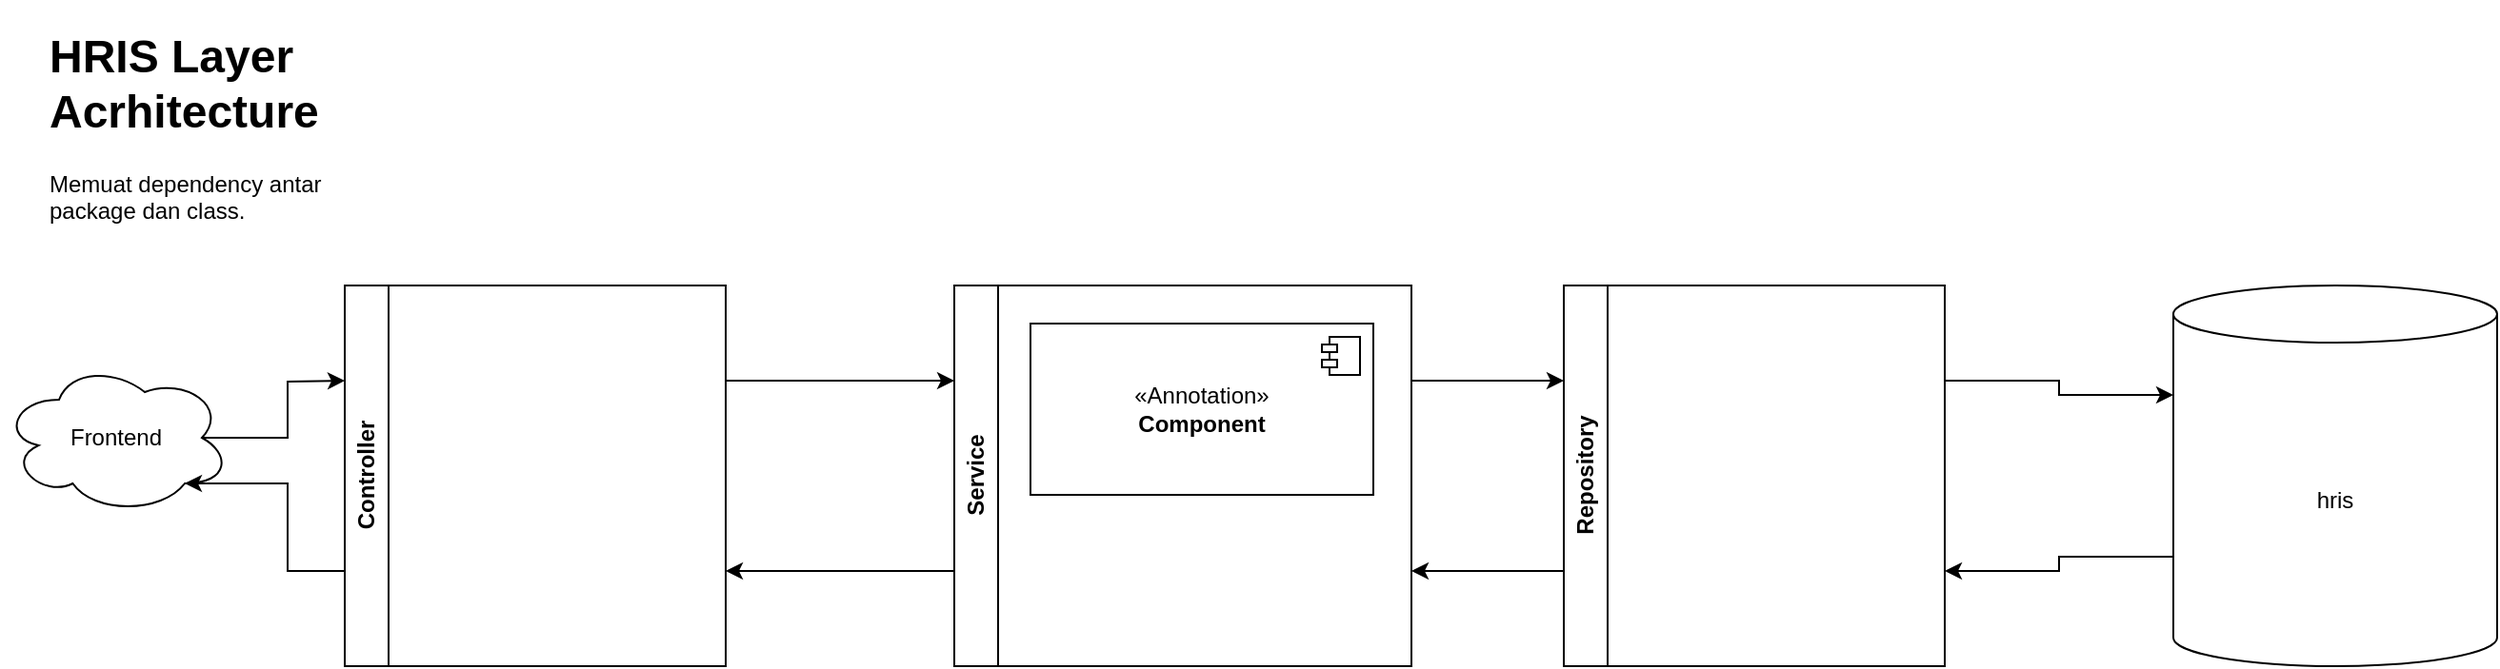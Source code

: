 <mxfile version="22.1.5" type="github" pages="2">
  <diagram name="Layer Architecture" id="UCrYf236vS9NTEXYpIBE">
    <mxGraphModel dx="2049" dy="1261" grid="1" gridSize="10" guides="1" tooltips="1" connect="1" arrows="1" fold="1" page="1" pageScale="1" pageWidth="1169" pageHeight="827" math="0" shadow="0">
      <root>
        <mxCell id="0" />
        <mxCell id="1" parent="0" />
        <mxCell id="ccGiKAOtUAh71gRQas-K-1" style="edgeStyle=orthogonalEdgeStyle;rounded=0;orthogonalLoop=1;jettySize=auto;html=1;exitX=1;exitY=0.25;exitDx=0;exitDy=0;entryX=0;entryY=0.25;entryDx=0;entryDy=0;" edge="1" parent="1" source="3Y9ApGFQtoccB5MLMESt-1" target="3Y9ApGFQtoccB5MLMESt-2">
          <mxGeometry relative="1" as="geometry" />
        </mxCell>
        <mxCell id="3Y9ApGFQtoccB5MLMESt-1" value="Controller" style="swimlane;horizontal=0;whiteSpace=wrap;html=1;" vertex="1" parent="1">
          <mxGeometry x="40" y="80" width="200" height="200" as="geometry" />
        </mxCell>
        <mxCell id="ccGiKAOtUAh71gRQas-K-2" style="edgeStyle=orthogonalEdgeStyle;rounded=0;orthogonalLoop=1;jettySize=auto;html=1;exitX=0;exitY=0.75;exitDx=0;exitDy=0;entryX=1;entryY=0.75;entryDx=0;entryDy=0;" edge="1" parent="1" source="3Y9ApGFQtoccB5MLMESt-2" target="3Y9ApGFQtoccB5MLMESt-1">
          <mxGeometry relative="1" as="geometry" />
        </mxCell>
        <mxCell id="ccGiKAOtUAh71gRQas-K-3" style="edgeStyle=orthogonalEdgeStyle;rounded=0;orthogonalLoop=1;jettySize=auto;html=1;exitX=1;exitY=0.25;exitDx=0;exitDy=0;entryX=0;entryY=0.25;entryDx=0;entryDy=0;" edge="1" parent="1" source="3Y9ApGFQtoccB5MLMESt-2" target="3Y9ApGFQtoccB5MLMESt-3">
          <mxGeometry relative="1" as="geometry" />
        </mxCell>
        <mxCell id="3Y9ApGFQtoccB5MLMESt-2" value="Service" style="swimlane;horizontal=0;whiteSpace=wrap;html=1;" vertex="1" parent="1">
          <mxGeometry x="360" y="80" width="240" height="200" as="geometry" />
        </mxCell>
        <mxCell id="ccGiKAOtUAh71gRQas-K-10" value="&amp;laquo;Annotation&amp;raquo;&lt;br/&gt;&lt;b&gt;Component&lt;/b&gt;" style="html=1;dropTarget=0;whiteSpace=wrap;" vertex="1" parent="3Y9ApGFQtoccB5MLMESt-2">
          <mxGeometry x="40" y="20" width="180" height="90" as="geometry" />
        </mxCell>
        <mxCell id="ccGiKAOtUAh71gRQas-K-11" value="" style="shape=module;jettyWidth=8;jettyHeight=4;" vertex="1" parent="ccGiKAOtUAh71gRQas-K-10">
          <mxGeometry x="1" width="20" height="20" relative="1" as="geometry">
            <mxPoint x="-27" y="7" as="offset" />
          </mxGeometry>
        </mxCell>
        <mxCell id="ccGiKAOtUAh71gRQas-K-4" style="edgeStyle=orthogonalEdgeStyle;rounded=0;orthogonalLoop=1;jettySize=auto;html=1;exitX=0;exitY=0.75;exitDx=0;exitDy=0;entryX=1;entryY=0.75;entryDx=0;entryDy=0;" edge="1" parent="1" source="3Y9ApGFQtoccB5MLMESt-3" target="3Y9ApGFQtoccB5MLMESt-2">
          <mxGeometry relative="1" as="geometry" />
        </mxCell>
        <mxCell id="3Y9ApGFQtoccB5MLMESt-3" value="Repository" style="swimlane;horizontal=0;whiteSpace=wrap;html=1;" vertex="1" parent="1">
          <mxGeometry x="680" y="80" width="200" height="200" as="geometry" />
        </mxCell>
        <mxCell id="3Y9ApGFQtoccB5MLMESt-4" value="&lt;h1&gt;HRIS Layer Acrhitecture&lt;/h1&gt;&lt;p&gt;Memuat dependency antar package dan class.&lt;/p&gt;" style="text;html=1;strokeColor=none;fillColor=none;spacing=5;spacingTop=-20;whiteSpace=wrap;overflow=hidden;rounded=0;" vertex="1" parent="1">
          <mxGeometry x="-120" y="-60" width="190" height="120" as="geometry" />
        </mxCell>
        <mxCell id="ccGiKAOtUAh71gRQas-K-6" style="edgeStyle=orthogonalEdgeStyle;rounded=0;orthogonalLoop=1;jettySize=auto;html=1;exitX=0;exitY=0;exitDx=0;exitDy=142.5;exitPerimeter=0;entryX=1;entryY=0.75;entryDx=0;entryDy=0;" edge="1" parent="1" source="3Y9ApGFQtoccB5MLMESt-5" target="3Y9ApGFQtoccB5MLMESt-3">
          <mxGeometry relative="1" as="geometry" />
        </mxCell>
        <mxCell id="3Y9ApGFQtoccB5MLMESt-5" value="hris" style="shape=cylinder3;whiteSpace=wrap;html=1;boundedLbl=1;backgroundOutline=1;size=15;" vertex="1" parent="1">
          <mxGeometry x="1000" y="80" width="170" height="200" as="geometry" />
        </mxCell>
        <mxCell id="ccGiKAOtUAh71gRQas-K-9" style="edgeStyle=orthogonalEdgeStyle;rounded=0;orthogonalLoop=1;jettySize=auto;html=1;exitX=0.875;exitY=0.5;exitDx=0;exitDy=0;exitPerimeter=0;" edge="1" parent="1" source="3Y9ApGFQtoccB5MLMESt-6">
          <mxGeometry relative="1" as="geometry">
            <mxPoint x="40" y="130" as="targetPoint" />
          </mxGeometry>
        </mxCell>
        <mxCell id="3Y9ApGFQtoccB5MLMESt-6" value="Frontend" style="ellipse;shape=cloud;whiteSpace=wrap;html=1;" vertex="1" parent="1">
          <mxGeometry x="-140" y="120" width="120" height="80" as="geometry" />
        </mxCell>
        <mxCell id="ccGiKAOtUAh71gRQas-K-5" style="edgeStyle=orthogonalEdgeStyle;rounded=0;orthogonalLoop=1;jettySize=auto;html=1;exitX=1;exitY=0.25;exitDx=0;exitDy=0;entryX=0;entryY=0;entryDx=0;entryDy=57.5;entryPerimeter=0;" edge="1" parent="1" source="3Y9ApGFQtoccB5MLMESt-3" target="3Y9ApGFQtoccB5MLMESt-5">
          <mxGeometry relative="1" as="geometry" />
        </mxCell>
        <mxCell id="ccGiKAOtUAh71gRQas-K-8" style="edgeStyle=orthogonalEdgeStyle;rounded=0;orthogonalLoop=1;jettySize=auto;html=1;exitX=0;exitY=0.75;exitDx=0;exitDy=0;entryX=0.8;entryY=0.8;entryDx=0;entryDy=0;entryPerimeter=0;" edge="1" parent="1" source="3Y9ApGFQtoccB5MLMESt-1" target="3Y9ApGFQtoccB5MLMESt-6">
          <mxGeometry relative="1" as="geometry" />
        </mxCell>
      </root>
    </mxGraphModel>
  </diagram>
  <diagram id="dTKKUcqOl04Ca_YgOmrZ" name="Controller">
    <mxGraphModel dx="880" dy="434" grid="1" gridSize="10" guides="1" tooltips="1" connect="1" arrows="1" fold="1" page="1" pageScale="1" pageWidth="1169" pageHeight="827" math="0" shadow="0">
      <root>
        <mxCell id="0" />
        <mxCell id="1" parent="0" />
      </root>
    </mxGraphModel>
  </diagram>
</mxfile>
